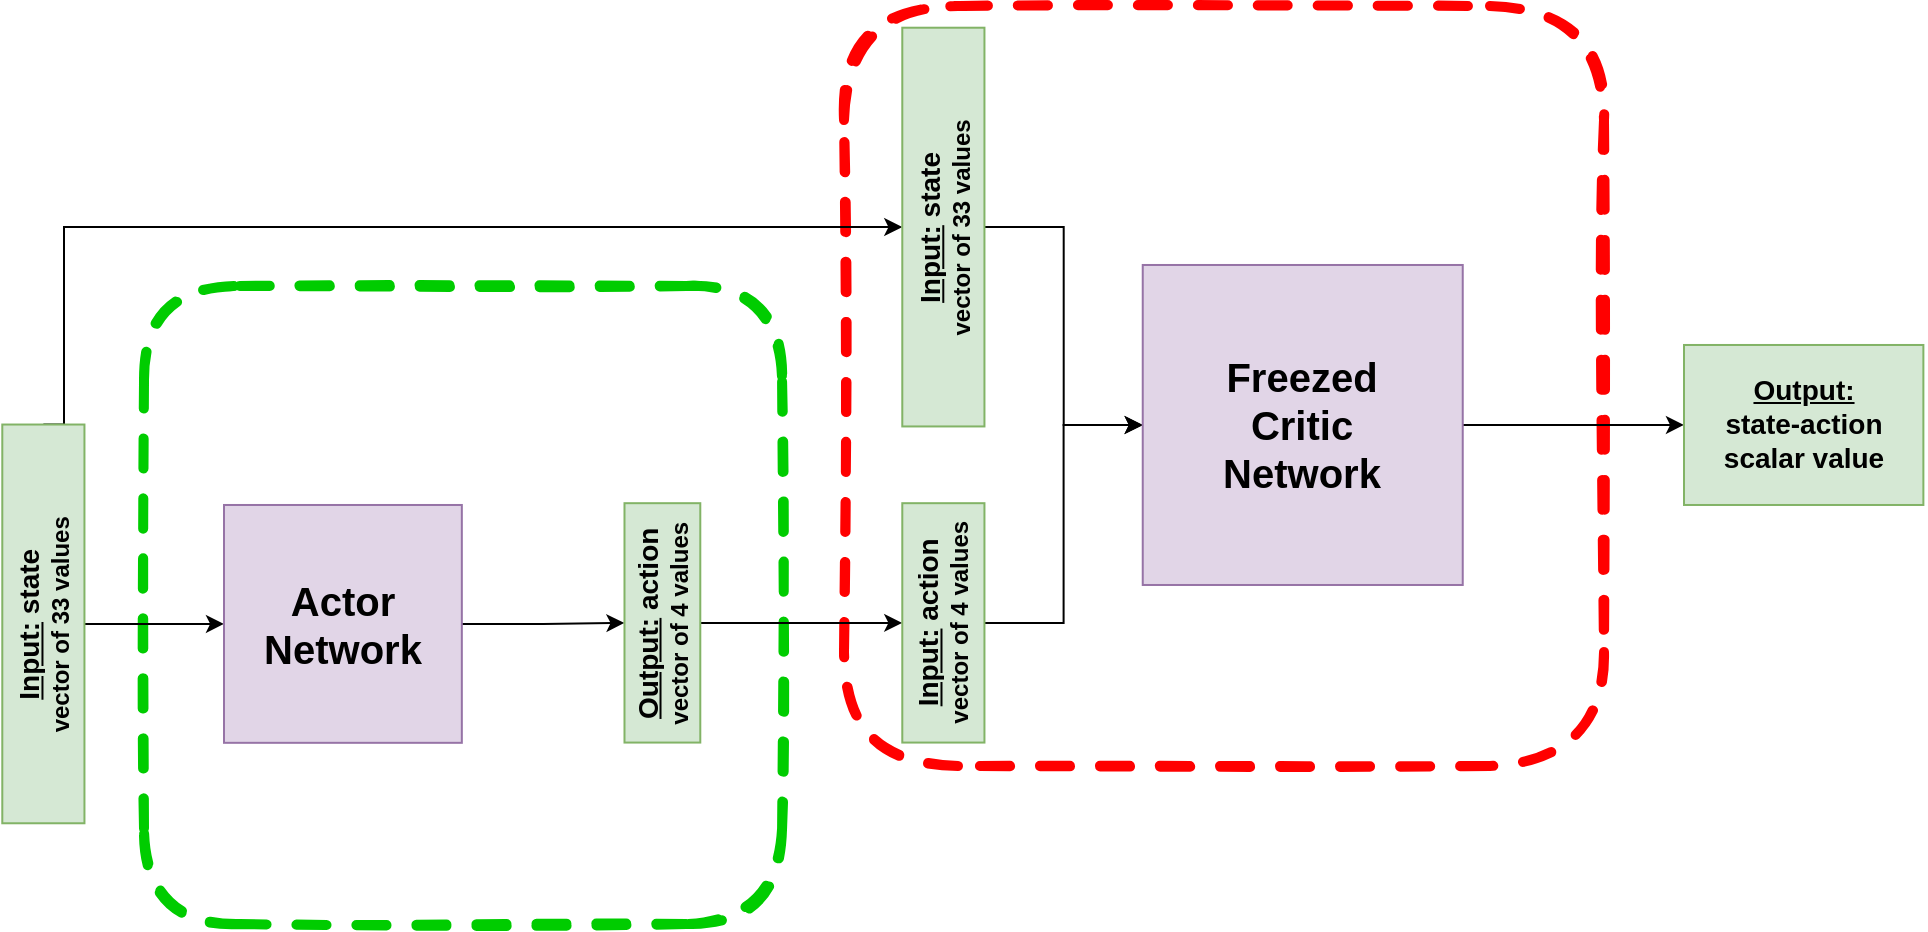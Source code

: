 <mxfile version="13.7.3" type="device"><diagram id="K3lw1ja1WBtsG1tgbpZ2" name="Page-1"><mxGraphModel dx="1024" dy="592" grid="1" gridSize="10" guides="1" tooltips="1" connect="1" arrows="1" fold="1" page="1" pageScale="1" pageWidth="1169" pageHeight="827" math="0" shadow="0"><root><mxCell id="0"/><mxCell id="1" parent="0"/><mxCell id="-htB2nR9pj63KUr0Jj3b-17" value="" style="whiteSpace=wrap;html=1;aspect=fixed;dashed=1;strokeWidth=5;fillColor=none;fontSize=20;strokeColor=#FF0000;sketch=1;rounded=1;" vertex="1" parent="1"><mxGeometry x="450" y="70" width="380" height="380" as="geometry"/></mxCell><mxCell id="-htB2nR9pj63KUr0Jj3b-16" value="" style="whiteSpace=wrap;html=1;aspect=fixed;fontSize=20;fillColor=none;dashed=1;strokeWidth=5;strokeColor=#00CC00;rounded=1;glass=0;shadow=0;sketch=1;" vertex="1" parent="1"><mxGeometry x="100" y="210" width="319.04" height="319.04" as="geometry"/></mxCell><mxCell id="-htB2nR9pj63KUr0Jj3b-5" value="" style="edgeStyle=orthogonalEdgeStyle;rounded=0;orthogonalLoop=1;jettySize=auto;html=1;entryX=0;entryY=0.5;entryDx=0;entryDy=0;exitX=0.5;exitY=1;exitDx=0;exitDy=0;" edge="1" parent="1" source="-htB2nR9pj63KUr0Jj3b-1" target="-htB2nR9pj63KUr0Jj3b-2"><mxGeometry relative="1" as="geometry"><mxPoint x="120" y="140" as="targetPoint"/><Array as="points"><mxPoint x="80" y="379"/></Array></mxGeometry></mxCell><mxCell id="-htB2nR9pj63KUr0Jj3b-10" value="" style="edgeStyle=orthogonalEdgeStyle;rounded=0;orthogonalLoop=1;jettySize=auto;html=1;entryX=0.5;entryY=0;entryDx=0;entryDy=0;exitX=1;exitY=0.5;exitDx=0;exitDy=0;" edge="1" parent="1" source="-htB2nR9pj63KUr0Jj3b-1" target="-htB2nR9pj63KUr0Jj3b-6"><mxGeometry relative="1" as="geometry"><mxPoint x="59.899" y="317.555" as="targetPoint"/><Array as="points"><mxPoint x="60" y="181"/></Array></mxGeometry></mxCell><mxCell id="-htB2nR9pj63KUr0Jj3b-1" value="&lt;b&gt;&lt;u style=&quot;font-size: 14px&quot;&gt;Input:&lt;/u&gt;&lt;span style=&quot;font-size: 14px&quot;&gt;&amp;nbsp;state&lt;/span&gt;&lt;br&gt;&lt;font style=&quot;font-size: 12px&quot;&gt;vector of 33 values&lt;/font&gt;&lt;/b&gt;" style="rounded=0;whiteSpace=wrap;html=1;rotation=-90;fillColor=#d5e8d4;strokeColor=#82b366;" vertex="1" parent="1"><mxGeometry x="-50" y="358.41" width="199.37" height="41.08" as="geometry"/></mxCell><mxCell id="-htB2nR9pj63KUr0Jj3b-4" value="" style="edgeStyle=orthogonalEdgeStyle;rounded=0;orthogonalLoop=1;jettySize=auto;html=1;" edge="1" parent="1" source="-htB2nR9pj63KUr0Jj3b-2" target="-htB2nR9pj63KUr0Jj3b-3"><mxGeometry relative="1" as="geometry"/></mxCell><mxCell id="-htB2nR9pj63KUr0Jj3b-2" value="&lt;font style=&quot;font-size: 20px&quot;&gt;&lt;b&gt;Actor&lt;br&gt;Network&lt;br&gt;&lt;/b&gt;&lt;/font&gt;" style="whiteSpace=wrap;html=1;aspect=fixed;fillColor=#e1d5e7;strokeColor=#9673a6;" vertex="1" parent="1"><mxGeometry x="140" y="319.49" width="118.92" height="118.92" as="geometry"/></mxCell><mxCell id="-htB2nR9pj63KUr0Jj3b-8" value="" style="edgeStyle=orthogonalEdgeStyle;rounded=0;orthogonalLoop=1;jettySize=auto;html=1;" edge="1" parent="1" source="-htB2nR9pj63KUr0Jj3b-3" target="-htB2nR9pj63KUr0Jj3b-7"><mxGeometry relative="1" as="geometry"><Array as="points"><mxPoint x="439" y="378"/></Array></mxGeometry></mxCell><mxCell id="-htB2nR9pj63KUr0Jj3b-3" value="&lt;b&gt;&lt;u style=&quot;font-size: 14px&quot;&gt;Output:&lt;/u&gt;&lt;span style=&quot;font-size: 14px&quot;&gt;&amp;nbsp;action&lt;/span&gt;&lt;br&gt;&lt;font style=&quot;font-size: 12px&quot;&gt;vector of 4 values&lt;/font&gt;&lt;/b&gt;" style="rounded=0;whiteSpace=wrap;html=1;rotation=-90;fillColor=#d5e8d4;strokeColor=#82b366;" vertex="1" parent="1"><mxGeometry x="299.35" y="359.49" width="119.69" height="37.9" as="geometry"/></mxCell><mxCell id="-htB2nR9pj63KUr0Jj3b-14" value="" style="edgeStyle=orthogonalEdgeStyle;rounded=0;orthogonalLoop=1;jettySize=auto;html=1;fontSize=20;" edge="1" parent="1" source="-htB2nR9pj63KUr0Jj3b-6" target="-htB2nR9pj63KUr0Jj3b-11"><mxGeometry relative="1" as="geometry"/></mxCell><mxCell id="-htB2nR9pj63KUr0Jj3b-6" value="&lt;b&gt;&lt;u style=&quot;font-size: 14px&quot;&gt;Input:&lt;/u&gt;&lt;span style=&quot;font-size: 14px&quot;&gt;&amp;nbsp;state&lt;/span&gt;&lt;br&gt;&lt;font style=&quot;font-size: 12px&quot;&gt;vector of 33 values&lt;/font&gt;&lt;/b&gt;" style="rounded=0;whiteSpace=wrap;html=1;rotation=-90;fillColor=#d5e8d4;strokeColor=#82b366;" vertex="1" parent="1"><mxGeometry x="400" y="160" width="199.37" height="41.08" as="geometry"/></mxCell><mxCell id="-htB2nR9pj63KUr0Jj3b-15" value="" style="edgeStyle=orthogonalEdgeStyle;rounded=0;orthogonalLoop=1;jettySize=auto;html=1;fontSize=20;" edge="1" parent="1" source="-htB2nR9pj63KUr0Jj3b-7" target="-htB2nR9pj63KUr0Jj3b-11"><mxGeometry relative="1" as="geometry"/></mxCell><mxCell id="-htB2nR9pj63KUr0Jj3b-7" value="&lt;b&gt;&lt;u style=&quot;font-size: 14px&quot;&gt;Input:&lt;/u&gt;&lt;span style=&quot;font-size: 14px&quot;&gt;&amp;nbsp;action&lt;/span&gt;&lt;br&gt;&lt;font style=&quot;font-size: 12px&quot;&gt;vector of 4 values&lt;/font&gt;&lt;/b&gt;" style="rounded=0;whiteSpace=wrap;html=1;rotation=-90;fillColor=#d5e8d4;strokeColor=#82b366;" vertex="1" parent="1"><mxGeometry x="439.84" y="357.9" width="119.69" height="41.08" as="geometry"/></mxCell><mxCell id="-htB2nR9pj63KUr0Jj3b-13" value="" style="edgeStyle=orthogonalEdgeStyle;rounded=0;orthogonalLoop=1;jettySize=auto;html=1;fontSize=20;" edge="1" parent="1" source="-htB2nR9pj63KUr0Jj3b-11" target="-htB2nR9pj63KUr0Jj3b-12"><mxGeometry relative="1" as="geometry"/></mxCell><mxCell id="-htB2nR9pj63KUr0Jj3b-11" value="&lt;b&gt;Freezed&lt;br&gt;Critic&lt;br&gt;Network&lt;/b&gt;" style="whiteSpace=wrap;html=1;aspect=fixed;fontSize=20;fillColor=#e1d5e7;strokeColor=#9673a6;" vertex="1" parent="1"><mxGeometry x="599.37" y="199.49" width="160" height="160" as="geometry"/></mxCell><mxCell id="-htB2nR9pj63KUr0Jj3b-12" value="&lt;b&gt;&lt;u style=&quot;font-size: 14px&quot;&gt;Output:&lt;br&gt;&lt;/u&gt;&lt;span style=&quot;font-size: 14px&quot;&gt;state-action scalar value&lt;/span&gt;&lt;/b&gt;" style="rounded=0;whiteSpace=wrap;html=1;rotation=0;fillColor=#d5e8d4;strokeColor=#82b366;" vertex="1" parent="1"><mxGeometry x="870" y="239.49" width="119.69" height="80" as="geometry"/></mxCell></root></mxGraphModel></diagram></mxfile>